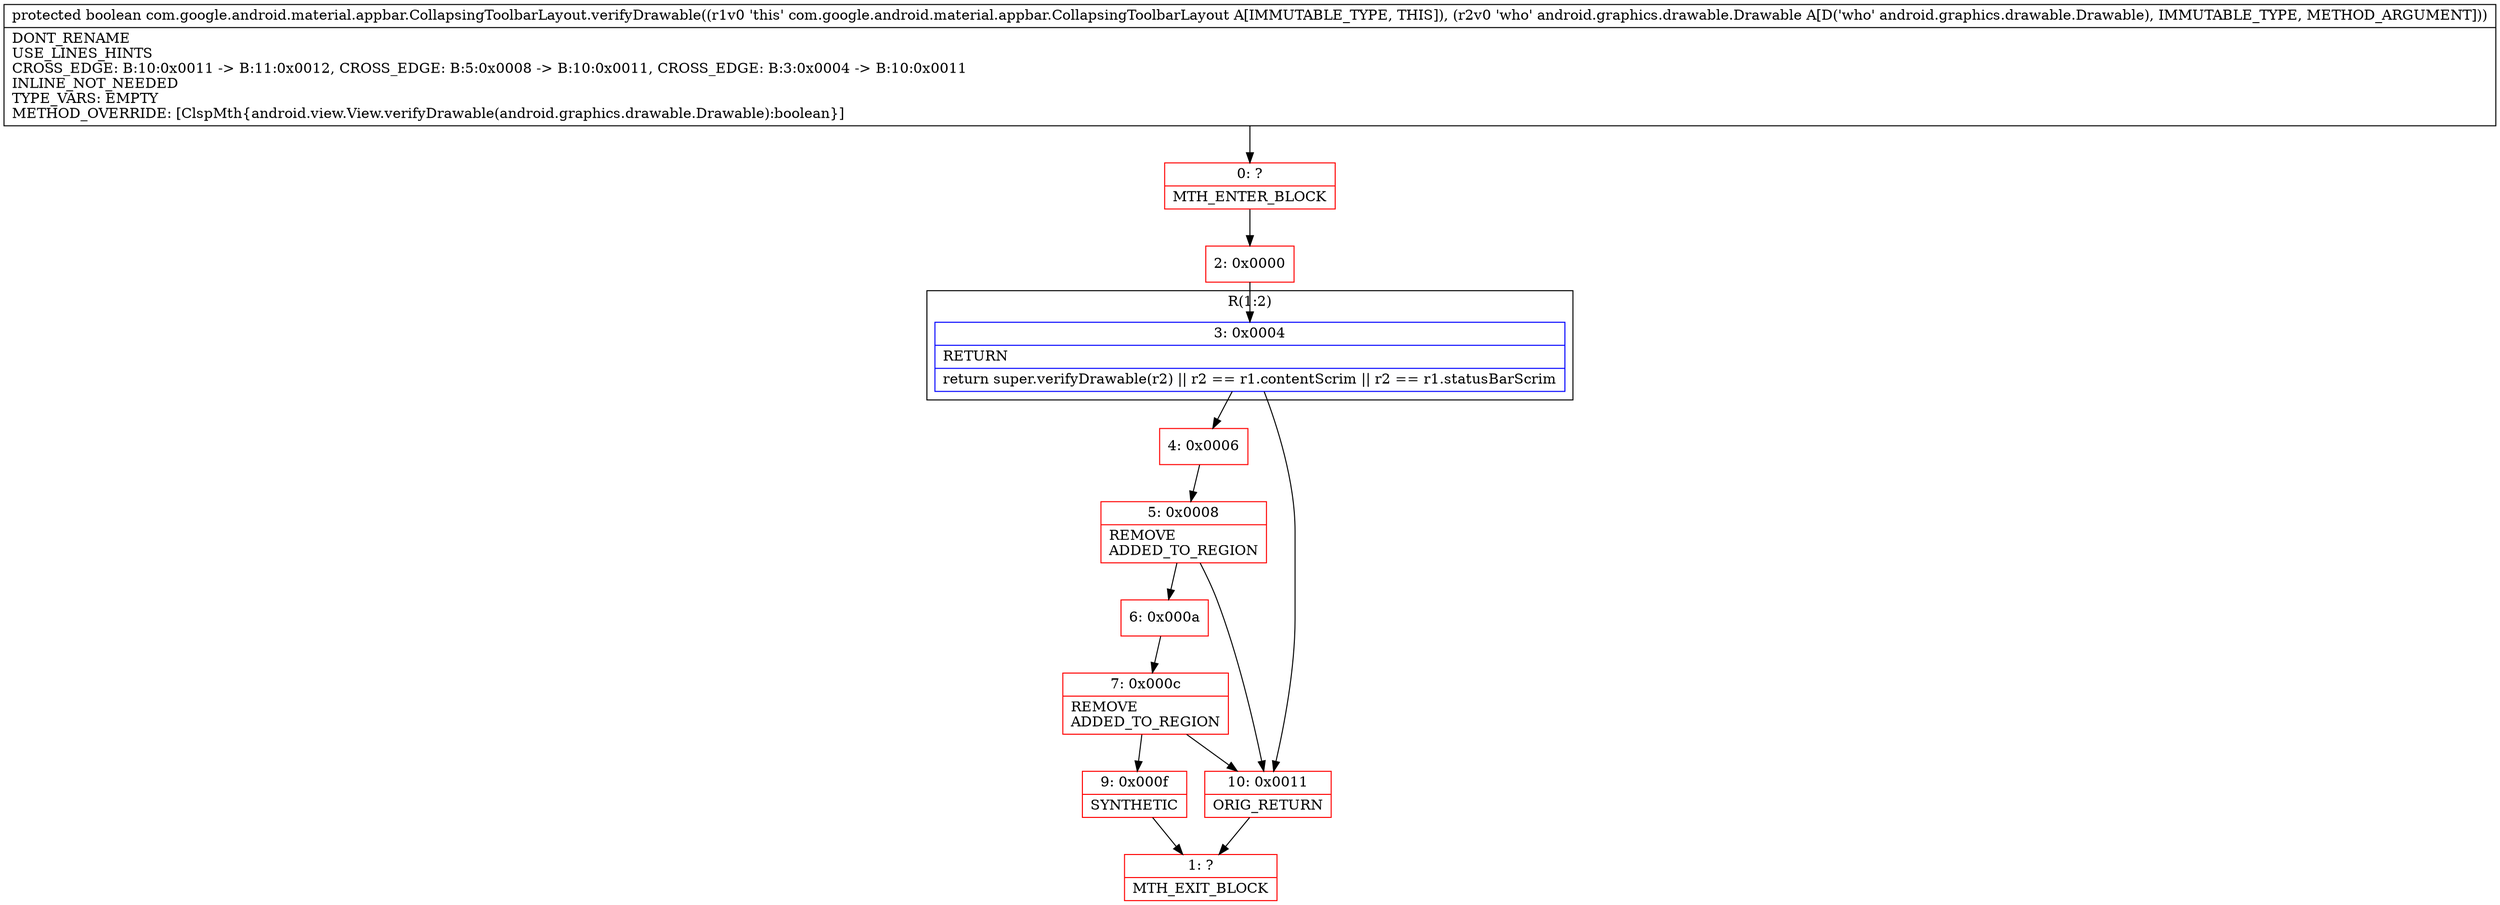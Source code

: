 digraph "CFG forcom.google.android.material.appbar.CollapsingToolbarLayout.verifyDrawable(Landroid\/graphics\/drawable\/Drawable;)Z" {
subgraph cluster_Region_179194289 {
label = "R(1:2)";
node [shape=record,color=blue];
Node_3 [shape=record,label="{3\:\ 0x0004|RETURN\l|return super.verifyDrawable(r2) \|\| r2 == r1.contentScrim \|\| r2 == r1.statusBarScrim\l}"];
}
Node_0 [shape=record,color=red,label="{0\:\ ?|MTH_ENTER_BLOCK\l}"];
Node_2 [shape=record,color=red,label="{2\:\ 0x0000}"];
Node_4 [shape=record,color=red,label="{4\:\ 0x0006}"];
Node_5 [shape=record,color=red,label="{5\:\ 0x0008|REMOVE\lADDED_TO_REGION\l}"];
Node_6 [shape=record,color=red,label="{6\:\ 0x000a}"];
Node_7 [shape=record,color=red,label="{7\:\ 0x000c|REMOVE\lADDED_TO_REGION\l}"];
Node_9 [shape=record,color=red,label="{9\:\ 0x000f|SYNTHETIC\l}"];
Node_1 [shape=record,color=red,label="{1\:\ ?|MTH_EXIT_BLOCK\l}"];
Node_10 [shape=record,color=red,label="{10\:\ 0x0011|ORIG_RETURN\l}"];
MethodNode[shape=record,label="{protected boolean com.google.android.material.appbar.CollapsingToolbarLayout.verifyDrawable((r1v0 'this' com.google.android.material.appbar.CollapsingToolbarLayout A[IMMUTABLE_TYPE, THIS]), (r2v0 'who' android.graphics.drawable.Drawable A[D('who' android.graphics.drawable.Drawable), IMMUTABLE_TYPE, METHOD_ARGUMENT]))  | DONT_RENAME\lUSE_LINES_HINTS\lCROSS_EDGE: B:10:0x0011 \-\> B:11:0x0012, CROSS_EDGE: B:5:0x0008 \-\> B:10:0x0011, CROSS_EDGE: B:3:0x0004 \-\> B:10:0x0011\lINLINE_NOT_NEEDED\lTYPE_VARS: EMPTY\lMETHOD_OVERRIDE: [ClspMth\{android.view.View.verifyDrawable(android.graphics.drawable.Drawable):boolean\}]\l}"];
MethodNode -> Node_0;Node_3 -> Node_4;
Node_3 -> Node_10;
Node_0 -> Node_2;
Node_2 -> Node_3;
Node_4 -> Node_5;
Node_5 -> Node_6;
Node_5 -> Node_10;
Node_6 -> Node_7;
Node_7 -> Node_9;
Node_7 -> Node_10;
Node_9 -> Node_1;
Node_10 -> Node_1;
}

